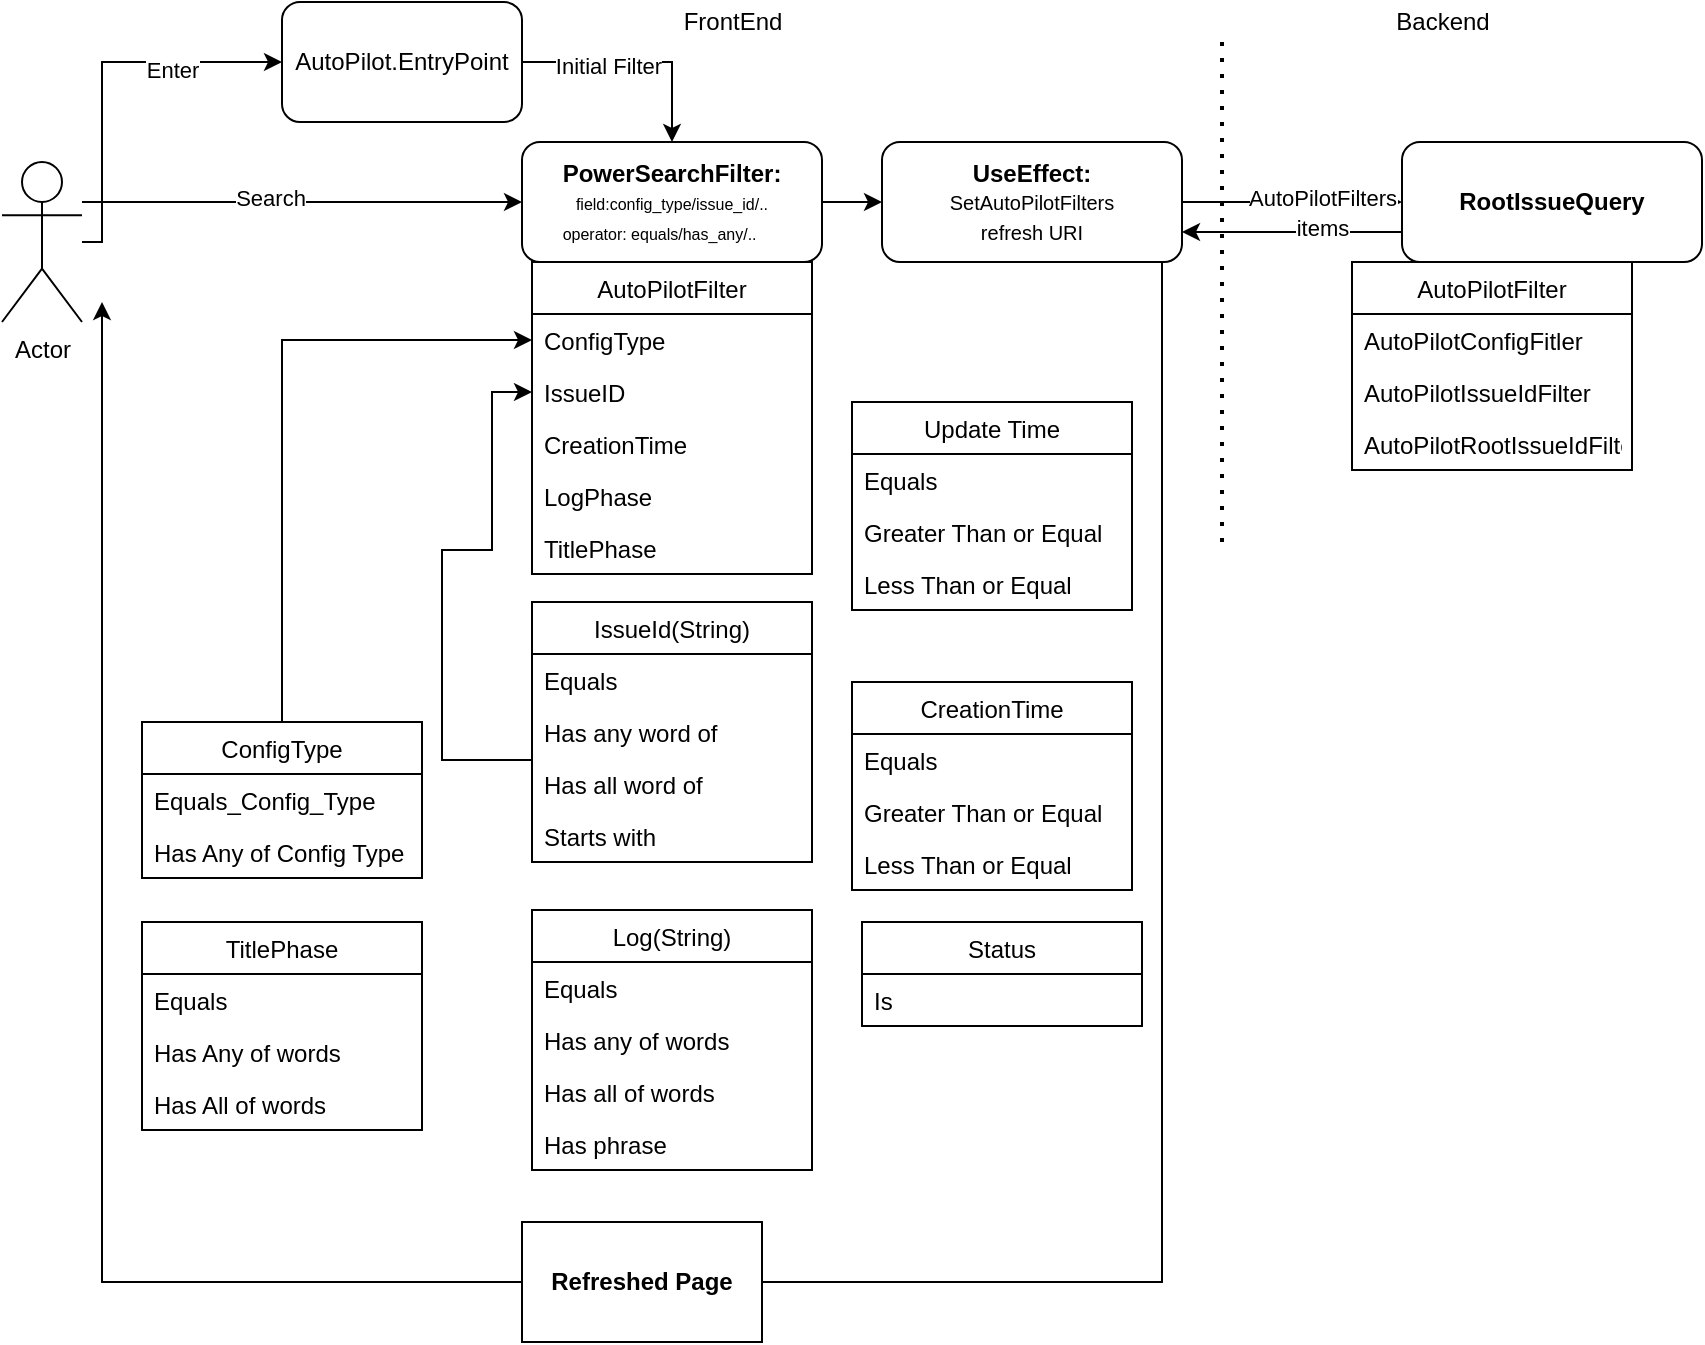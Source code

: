 <mxfile version="15.2.7" type="device"><diagram id="kgpKYQtTHZ0yAKxKKP6v" name="Page-1"><mxGraphModel dx="1106" dy="997" grid="1" gridSize="10" guides="1" tooltips="1" connect="1" arrows="1" fold="1" page="1" pageScale="1" pageWidth="850" pageHeight="1100" math="0" shadow="0"><root><mxCell id="0"/><mxCell id="1" parent="0"/><mxCell id="W-R8tFGTussoisRFkTIZ-33" style="edgeStyle=orthogonalEdgeStyle;rounded=0;orthogonalLoop=1;jettySize=auto;html=1;" parent="1" source="xDoE27Ctb-bQJf5PoKc6-2" target="L-FiwlGCzX_7lQlNWHHT-1" edge="1"><mxGeometry relative="1" as="geometry"><mxPoint x="100" y="60" as="targetPoint"/><Array as="points"><mxPoint x="50" y="130"/><mxPoint x="50" y="40"/></Array></mxGeometry></mxCell><mxCell id="W-R8tFGTussoisRFkTIZ-35" value="Enter" style="edgeLabel;html=1;align=center;verticalAlign=middle;resizable=0;points=[];" parent="W-R8tFGTussoisRFkTIZ-33" vertex="1" connectable="0"><mxGeometry x="0.421" y="-4" relative="1" as="geometry"><mxPoint as="offset"/></mxGeometry></mxCell><mxCell id="W-R8tFGTussoisRFkTIZ-40" value="" style="edgeStyle=orthogonalEdgeStyle;rounded=0;orthogonalLoop=1;jettySize=auto;html=1;entryX=0;entryY=0.5;entryDx=0;entryDy=0;" parent="1" source="xDoE27Ctb-bQJf5PoKc6-2" target="8jR4K4P9mJX6yKO_UpPH-5" edge="1"><mxGeometry relative="1" as="geometry"><mxPoint x="100" y="130" as="targetPoint"/><Array as="points"><mxPoint x="120" y="110"/><mxPoint x="120" y="110"/></Array></mxGeometry></mxCell><mxCell id="W-R8tFGTussoisRFkTIZ-41" value="Search" style="edgeLabel;html=1;align=center;verticalAlign=middle;resizable=0;points=[];" parent="W-R8tFGTussoisRFkTIZ-40" vertex="1" connectable="0"><mxGeometry x="-0.145" y="2" relative="1" as="geometry"><mxPoint as="offset"/></mxGeometry></mxCell><mxCell id="xDoE27Ctb-bQJf5PoKc6-2" value="Actor" style="shape=umlActor;verticalLabelPosition=bottom;verticalAlign=top;html=1;outlineConnect=0;" parent="1" vertex="1"><mxGeometry y="90" width="40" height="80" as="geometry"/></mxCell><mxCell id="8jR4K4P9mJX6yKO_UpPH-10" value="" style="edgeStyle=orthogonalEdgeStyle;rounded=0;orthogonalLoop=1;jettySize=auto;html=1;" parent="1" source="8jR4K4P9mJX6yKO_UpPH-5" target="8jR4K4P9mJX6yKO_UpPH-9" edge="1"><mxGeometry relative="1" as="geometry"/></mxCell><mxCell id="8jR4K4P9mJX6yKO_UpPH-5" value="&lt;b&gt;PowerSearchFilter:&lt;br&gt;&lt;/b&gt;&lt;font style=&quot;text-align: left ; font-size: 8px&quot;&gt;field:config_type&lt;/font&gt;&lt;font&gt;&lt;span style=&quot;font-size: 8px&quot;&gt;/issue_id/..&lt;/span&gt;&lt;br&gt;&lt;div style=&quot;text-align: left&quot;&gt;&lt;span style=&quot;font-size: 8px&quot;&gt;operator: equals/has_any/..&lt;/span&gt;&lt;/div&gt;&lt;/font&gt;" style="rounded=1;whiteSpace=wrap;html=1;" parent="1" vertex="1"><mxGeometry x="260" y="80" width="150" height="60" as="geometry"/></mxCell><mxCell id="8jR4K4P9mJX6yKO_UpPH-17" style="edgeStyle=orthogonalEdgeStyle;rounded=0;orthogonalLoop=1;jettySize=auto;html=1;exitX=1;exitY=0.5;exitDx=0;exitDy=0;entryX=0;entryY=0.5;entryDx=0;entryDy=0;" parent="1" source="8jR4K4P9mJX6yKO_UpPH-9" target="8jR4K4P9mJX6yKO_UpPH-11" edge="1"><mxGeometry relative="1" as="geometry"/></mxCell><mxCell id="W-R8tFGTussoisRFkTIZ-45" style="edgeStyle=orthogonalEdgeStyle;rounded=0;orthogonalLoop=1;jettySize=auto;html=1;" parent="1" source="8jR4K4P9mJX6yKO_UpPH-9" edge="1"><mxGeometry relative="1" as="geometry"><mxPoint x="50" y="160" as="targetPoint"/><Array as="points"><mxPoint x="580" y="650"/><mxPoint x="50" y="650"/></Array></mxGeometry></mxCell><mxCell id="8jR4K4P9mJX6yKO_UpPH-9" value="&lt;b&gt;UseEffect:&lt;/b&gt;&lt;br&gt;&lt;font style=&quot;font-size: 10px&quot;&gt;SetAutoPilotFilters&lt;br&gt;refresh URI&lt;/font&gt;" style="rounded=1;whiteSpace=wrap;html=1;" parent="1" vertex="1"><mxGeometry x="440" y="80" width="150" height="60" as="geometry"/></mxCell><mxCell id="8jR4K4P9mJX6yKO_UpPH-21" style="edgeStyle=orthogonalEdgeStyle;rounded=0;orthogonalLoop=1;jettySize=auto;html=1;exitX=0;exitY=0.75;exitDx=0;exitDy=0;entryX=1;entryY=0.75;entryDx=0;entryDy=0;" parent="1" source="8jR4K4P9mJX6yKO_UpPH-11" target="8jR4K4P9mJX6yKO_UpPH-9" edge="1"><mxGeometry relative="1" as="geometry"/></mxCell><mxCell id="8jR4K4P9mJX6yKO_UpPH-11" value="&lt;b&gt;RootIssueQuery&lt;/b&gt;" style="rounded=1;whiteSpace=wrap;html=1;" parent="1" vertex="1"><mxGeometry x="700" y="80" width="150" height="60" as="geometry"/></mxCell><mxCell id="8jR4K4P9mJX6yKO_UpPH-12" value="" style="endArrow=none;dashed=1;html=1;dashPattern=1 3;strokeWidth=2;" parent="1" edge="1"><mxGeometry width="50" height="50" relative="1" as="geometry"><mxPoint x="610" y="280" as="sourcePoint"/><mxPoint x="610" y="30" as="targetPoint"/></mxGeometry></mxCell><mxCell id="8jR4K4P9mJX6yKO_UpPH-22" value="AutoPilotFilters" style="edgeLabel;html=1;align=center;verticalAlign=middle;resizable=0;points=[];" parent="8jR4K4P9mJX6yKO_UpPH-12" vertex="1" connectable="0"><mxGeometry x="0.376" y="-3" relative="1" as="geometry"><mxPoint x="47" as="offset"/></mxGeometry></mxCell><mxCell id="8jR4K4P9mJX6yKO_UpPH-23" value="items&lt;br&gt;" style="edgeLabel;html=1;align=center;verticalAlign=middle;resizable=0;points=[];" parent="8jR4K4P9mJX6yKO_UpPH-12" vertex="1" connectable="0"><mxGeometry x="0.255" y="-2" relative="1" as="geometry"><mxPoint x="48" as="offset"/></mxGeometry></mxCell><mxCell id="8jR4K4P9mJX6yKO_UpPH-13" value="AutoPilotFilter" style="swimlane;fontStyle=0;childLayout=stackLayout;horizontal=1;startSize=26;horizontalStack=0;resizeParent=1;resizeParentMax=0;resizeLast=0;collapsible=1;marginBottom=0;" parent="1" vertex="1"><mxGeometry x="675" y="140" width="140" height="104" as="geometry"><mxRectangle x="615" y="170" width="50" height="26" as="alternateBounds"/></mxGeometry></mxCell><mxCell id="8jR4K4P9mJX6yKO_UpPH-14" value="AutoPilotConfigFitler" style="text;strokeColor=none;fillColor=none;align=left;verticalAlign=top;spacingLeft=4;spacingRight=4;overflow=hidden;rotatable=0;points=[[0,0.5],[1,0.5]];portConstraint=eastwest;" parent="8jR4K4P9mJX6yKO_UpPH-13" vertex="1"><mxGeometry y="26" width="140" height="26" as="geometry"/></mxCell><mxCell id="8jR4K4P9mJX6yKO_UpPH-15" value="AutoPilotIssueIdFilter" style="text;strokeColor=none;fillColor=none;align=left;verticalAlign=top;spacingLeft=4;spacingRight=4;overflow=hidden;rotatable=0;points=[[0,0.5],[1,0.5]];portConstraint=eastwest;" parent="8jR4K4P9mJX6yKO_UpPH-13" vertex="1"><mxGeometry y="52" width="140" height="26" as="geometry"/></mxCell><mxCell id="8jR4K4P9mJX6yKO_UpPH-16" value="AutoPilotRootIssueIdFilter" style="text;strokeColor=none;fillColor=none;align=left;verticalAlign=top;spacingLeft=4;spacingRight=4;overflow=hidden;rotatable=0;points=[[0,0.5],[1,0.5]];portConstraint=eastwest;" parent="8jR4K4P9mJX6yKO_UpPH-13" vertex="1"><mxGeometry y="78" width="140" height="26" as="geometry"/></mxCell><mxCell id="8jR4K4P9mJX6yKO_UpPH-27" value="FrontEnd" style="text;html=1;align=center;verticalAlign=middle;resizable=0;points=[];autosize=1;strokeColor=none;" parent="1" vertex="1"><mxGeometry x="335" y="10" width="60" height="20" as="geometry"/></mxCell><mxCell id="8jR4K4P9mJX6yKO_UpPH-28" value="Backend&lt;br&gt;" style="text;html=1;align=center;verticalAlign=middle;resizable=0;points=[];autosize=1;strokeColor=none;" parent="1" vertex="1"><mxGeometry x="690" y="10" width="60" height="20" as="geometry"/></mxCell><mxCell id="W-R8tFGTussoisRFkTIZ-34" style="edgeStyle=orthogonalEdgeStyle;rounded=0;orthogonalLoop=1;jettySize=auto;html=1;entryX=0.5;entryY=0;entryDx=0;entryDy=0;" parent="1" source="L-FiwlGCzX_7lQlNWHHT-1" target="8jR4K4P9mJX6yKO_UpPH-5" edge="1"><mxGeometry relative="1" as="geometry"><Array as="points"><mxPoint x="335" y="40"/></Array></mxGeometry></mxCell><mxCell id="W-R8tFGTussoisRFkTIZ-36" value="Initial Filter" style="edgeLabel;html=1;align=center;verticalAlign=middle;resizable=0;points=[];" parent="W-R8tFGTussoisRFkTIZ-34" vertex="1" connectable="0"><mxGeometry x="-0.252" y="-2" relative="1" as="geometry"><mxPoint as="offset"/></mxGeometry></mxCell><mxCell id="L-FiwlGCzX_7lQlNWHHT-1" value="AutoPilot.EntryPoint" style="rounded=1;whiteSpace=wrap;html=1;" parent="1" vertex="1"><mxGeometry x="140" y="10" width="120" height="60" as="geometry"/></mxCell><mxCell id="lKPOUUp45Cbi-3swAH_e-4" value="AutoPilotFilter" style="swimlane;fontStyle=0;childLayout=stackLayout;horizontal=1;startSize=26;horizontalStack=0;resizeParent=1;resizeParentMax=0;resizeLast=0;collapsible=1;marginBottom=0;" parent="1" vertex="1"><mxGeometry x="265" y="140" width="140" height="156" as="geometry"/></mxCell><mxCell id="lKPOUUp45Cbi-3swAH_e-5" value="ConfigType" style="text;strokeColor=none;fillColor=none;align=left;verticalAlign=top;spacingLeft=4;spacingRight=4;overflow=hidden;rotatable=0;points=[[0,0.5],[1,0.5]];portConstraint=eastwest;" parent="lKPOUUp45Cbi-3swAH_e-4" vertex="1"><mxGeometry y="26" width="140" height="26" as="geometry"/></mxCell><mxCell id="lKPOUUp45Cbi-3swAH_e-8" value="IssueID" style="text;strokeColor=none;fillColor=none;align=left;verticalAlign=top;spacingLeft=4;spacingRight=4;overflow=hidden;rotatable=0;points=[[0,0.5],[1,0.5]];portConstraint=eastwest;" parent="lKPOUUp45Cbi-3swAH_e-4" vertex="1"><mxGeometry y="52" width="140" height="26" as="geometry"/></mxCell><mxCell id="lKPOUUp45Cbi-3swAH_e-6" value="CreationTime" style="text;strokeColor=none;fillColor=none;align=left;verticalAlign=top;spacingLeft=4;spacingRight=4;overflow=hidden;rotatable=0;points=[[0,0.5],[1,0.5]];portConstraint=eastwest;" parent="lKPOUUp45Cbi-3swAH_e-4" vertex="1"><mxGeometry y="78" width="140" height="26" as="geometry"/></mxCell><mxCell id="lKPOUUp45Cbi-3swAH_e-7" value="LogPhase" style="text;strokeColor=none;fillColor=none;align=left;verticalAlign=top;spacingLeft=4;spacingRight=4;overflow=hidden;rotatable=0;points=[[0,0.5],[1,0.5]];portConstraint=eastwest;" parent="lKPOUUp45Cbi-3swAH_e-4" vertex="1"><mxGeometry y="104" width="140" height="26" as="geometry"/></mxCell><mxCell id="lKPOUUp45Cbi-3swAH_e-14" value="TitlePhase" style="text;strokeColor=none;fillColor=none;align=left;verticalAlign=top;spacingLeft=4;spacingRight=4;overflow=hidden;rotatable=0;points=[[0,0.5],[1,0.5]];portConstraint=eastwest;" parent="lKPOUUp45Cbi-3swAH_e-4" vertex="1"><mxGeometry y="130" width="140" height="26" as="geometry"/></mxCell><mxCell id="W-R8tFGTussoisRFkTIZ-42" style="edgeStyle=orthogonalEdgeStyle;rounded=0;orthogonalLoop=1;jettySize=auto;html=1;" parent="1" source="lKPOUUp45Cbi-3swAH_e-9" target="lKPOUUp45Cbi-3swAH_e-5" edge="1"><mxGeometry relative="1" as="geometry"/></mxCell><mxCell id="lKPOUUp45Cbi-3swAH_e-9" value="ConfigType" style="swimlane;fontStyle=0;childLayout=stackLayout;horizontal=1;startSize=26;horizontalStack=0;resizeParent=1;resizeParentMax=0;resizeLast=0;collapsible=1;marginBottom=0;" parent="1" vertex="1"><mxGeometry x="70" y="370" width="140" height="78" as="geometry"/></mxCell><mxCell id="lKPOUUp45Cbi-3swAH_e-10" value="Equals_Config_Type" style="text;strokeColor=none;fillColor=none;align=left;verticalAlign=top;spacingLeft=4;spacingRight=4;overflow=hidden;rotatable=0;points=[[0,0.5],[1,0.5]];portConstraint=eastwest;" parent="lKPOUUp45Cbi-3swAH_e-9" vertex="1"><mxGeometry y="26" width="140" height="26" as="geometry"/></mxCell><mxCell id="lKPOUUp45Cbi-3swAH_e-11" value="Has Any of Config Type" style="text;strokeColor=none;fillColor=none;align=left;verticalAlign=top;spacingLeft=4;spacingRight=4;overflow=hidden;rotatable=0;points=[[0,0.5],[1,0.5]];portConstraint=eastwest;" parent="lKPOUUp45Cbi-3swAH_e-9" vertex="1"><mxGeometry y="52" width="140" height="26" as="geometry"/></mxCell><mxCell id="W-R8tFGTussoisRFkTIZ-43" style="edgeStyle=orthogonalEdgeStyle;rounded=0;orthogonalLoop=1;jettySize=auto;html=1;entryX=0;entryY=0.5;entryDx=0;entryDy=0;" parent="1" target="lKPOUUp45Cbi-3swAH_e-8" edge="1"><mxGeometry relative="1" as="geometry"><Array as="points"><mxPoint x="220" y="389"/><mxPoint x="220" y="284"/><mxPoint x="245" y="284"/><mxPoint x="245" y="205"/></Array><mxPoint x="265" y="389" as="sourcePoint"/></mxGeometry></mxCell><mxCell id="W-R8tFGTussoisRFkTIZ-13" value="CreationTime" style="swimlane;fontStyle=0;childLayout=stackLayout;horizontal=1;startSize=26;horizontalStack=0;resizeParent=1;resizeParentMax=0;resizeLast=0;collapsible=1;marginBottom=0;" parent="1" vertex="1"><mxGeometry x="425" y="350" width="140" height="104" as="geometry"/></mxCell><mxCell id="W-R8tFGTussoisRFkTIZ-14" value="Equals" style="text;strokeColor=none;fillColor=none;align=left;verticalAlign=top;spacingLeft=4;spacingRight=4;overflow=hidden;rotatable=0;points=[[0,0.5],[1,0.5]];portConstraint=eastwest;" parent="W-R8tFGTussoisRFkTIZ-13" vertex="1"><mxGeometry y="26" width="140" height="26" as="geometry"/></mxCell><mxCell id="W-R8tFGTussoisRFkTIZ-15" value="Greater Than or Equal" style="text;strokeColor=none;fillColor=none;align=left;verticalAlign=top;spacingLeft=4;spacingRight=4;overflow=hidden;rotatable=0;points=[[0,0.5],[1,0.5]];portConstraint=eastwest;" parent="W-R8tFGTussoisRFkTIZ-13" vertex="1"><mxGeometry y="52" width="140" height="26" as="geometry"/></mxCell><mxCell id="W-R8tFGTussoisRFkTIZ-30" value="Less Than or Equal" style="text;strokeColor=none;fillColor=none;align=left;verticalAlign=top;spacingLeft=4;spacingRight=4;overflow=hidden;rotatable=0;points=[[0,0.5],[1,0.5]];portConstraint=eastwest;" parent="W-R8tFGTussoisRFkTIZ-13" vertex="1"><mxGeometry y="78" width="140" height="26" as="geometry"/></mxCell><mxCell id="W-R8tFGTussoisRFkTIZ-16" value="TitlePhase" style="swimlane;fontStyle=0;childLayout=stackLayout;horizontal=1;startSize=26;horizontalStack=0;resizeParent=1;resizeParentMax=0;resizeLast=0;collapsible=1;marginBottom=0;" parent="1" vertex="1"><mxGeometry x="70" y="470" width="140" height="104" as="geometry"/></mxCell><mxCell id="W-R8tFGTussoisRFkTIZ-17" value="Equals" style="text;strokeColor=none;fillColor=none;align=left;verticalAlign=top;spacingLeft=4;spacingRight=4;overflow=hidden;rotatable=0;points=[[0,0.5],[1,0.5]];portConstraint=eastwest;" parent="W-R8tFGTussoisRFkTIZ-16" vertex="1"><mxGeometry y="26" width="140" height="26" as="geometry"/></mxCell><mxCell id="W-R8tFGTussoisRFkTIZ-18" value="Has Any of words" style="text;strokeColor=none;fillColor=none;align=left;verticalAlign=top;spacingLeft=4;spacingRight=4;overflow=hidden;rotatable=0;points=[[0,0.5],[1,0.5]];portConstraint=eastwest;" parent="W-R8tFGTussoisRFkTIZ-16" vertex="1"><mxGeometry y="52" width="140" height="26" as="geometry"/></mxCell><mxCell id="W-R8tFGTussoisRFkTIZ-29" value="Has All of words" style="text;strokeColor=none;fillColor=none;align=left;verticalAlign=top;spacingLeft=4;spacingRight=4;overflow=hidden;rotatable=0;points=[[0,0.5],[1,0.5]];portConstraint=eastwest;" parent="W-R8tFGTussoisRFkTIZ-16" vertex="1"><mxGeometry y="78" width="140" height="26" as="geometry"/></mxCell><mxCell id="W-R8tFGTussoisRFkTIZ-46" value="&lt;b&gt;Refreshed Page&lt;/b&gt;" style="whiteSpace=wrap;html=1;" parent="1" vertex="1"><mxGeometry x="260" y="620" width="120" height="60" as="geometry"/></mxCell><mxCell id="X9-iBr0Too4Dl3x-5j1Q-1" value="Update Time" style="swimlane;fontStyle=0;childLayout=stackLayout;horizontal=1;startSize=26;horizontalStack=0;resizeParent=1;resizeParentMax=0;resizeLast=0;collapsible=1;marginBottom=0;" parent="1" vertex="1"><mxGeometry x="425" y="210" width="140" height="104" as="geometry"/></mxCell><mxCell id="X9-iBr0Too4Dl3x-5j1Q-2" value="Equals" style="text;strokeColor=none;fillColor=none;align=left;verticalAlign=top;spacingLeft=4;spacingRight=4;overflow=hidden;rotatable=0;points=[[0,0.5],[1,0.5]];portConstraint=eastwest;" parent="X9-iBr0Too4Dl3x-5j1Q-1" vertex="1"><mxGeometry y="26" width="140" height="26" as="geometry"/></mxCell><mxCell id="X9-iBr0Too4Dl3x-5j1Q-3" value="Greater Than or Equal" style="text;strokeColor=none;fillColor=none;align=left;verticalAlign=top;spacingLeft=4;spacingRight=4;overflow=hidden;rotatable=0;points=[[0,0.5],[1,0.5]];portConstraint=eastwest;" parent="X9-iBr0Too4Dl3x-5j1Q-1" vertex="1"><mxGeometry y="52" width="140" height="26" as="geometry"/></mxCell><mxCell id="X9-iBr0Too4Dl3x-5j1Q-4" value="Less Than or Equal" style="text;strokeColor=none;fillColor=none;align=left;verticalAlign=top;spacingLeft=4;spacingRight=4;overflow=hidden;rotatable=0;points=[[0,0.5],[1,0.5]];portConstraint=eastwest;" parent="X9-iBr0Too4Dl3x-5j1Q-1" vertex="1"><mxGeometry y="78" width="140" height="26" as="geometry"/></mxCell><mxCell id="X9-iBr0Too4Dl3x-5j1Q-9" value="Log(String)" style="swimlane;fontStyle=0;childLayout=stackLayout;horizontal=1;startSize=26;horizontalStack=0;resizeParent=1;resizeParentMax=0;resizeLast=0;collapsible=1;marginBottom=0;" parent="1" vertex="1"><mxGeometry x="265" y="464" width="140" height="130" as="geometry"/></mxCell><mxCell id="X9-iBr0Too4Dl3x-5j1Q-10" value="Equals" style="text;strokeColor=none;fillColor=none;align=left;verticalAlign=top;spacingLeft=4;spacingRight=4;overflow=hidden;rotatable=0;points=[[0,0.5],[1,0.5]];portConstraint=eastwest;" parent="X9-iBr0Too4Dl3x-5j1Q-9" vertex="1"><mxGeometry y="26" width="140" height="26" as="geometry"/></mxCell><mxCell id="X9-iBr0Too4Dl3x-5j1Q-11" value="Has any of words" style="text;strokeColor=none;fillColor=none;align=left;verticalAlign=top;spacingLeft=4;spacingRight=4;overflow=hidden;rotatable=0;points=[[0,0.5],[1,0.5]];portConstraint=eastwest;" parent="X9-iBr0Too4Dl3x-5j1Q-9" vertex="1"><mxGeometry y="52" width="140" height="26" as="geometry"/></mxCell><mxCell id="X9-iBr0Too4Dl3x-5j1Q-12" value="Has all of words" style="text;strokeColor=none;fillColor=none;align=left;verticalAlign=top;spacingLeft=4;spacingRight=4;overflow=hidden;rotatable=0;points=[[0,0.5],[1,0.5]];portConstraint=eastwest;" parent="X9-iBr0Too4Dl3x-5j1Q-9" vertex="1"><mxGeometry y="78" width="140" height="26" as="geometry"/></mxCell><mxCell id="X9-iBr0Too4Dl3x-5j1Q-13" value="Has phrase " style="text;strokeColor=none;fillColor=none;align=left;verticalAlign=top;spacingLeft=4;spacingRight=4;overflow=hidden;rotatable=0;points=[[0,0.5],[1,0.5]];portConstraint=eastwest;" parent="X9-iBr0Too4Dl3x-5j1Q-9" vertex="1"><mxGeometry y="104" width="140" height="26" as="geometry"/></mxCell><mxCell id="X9-iBr0Too4Dl3x-5j1Q-37" value="IssueId(String)" style="swimlane;fontStyle=0;childLayout=stackLayout;horizontal=1;startSize=26;horizontalStack=0;resizeParent=1;resizeParentMax=0;resizeLast=0;collapsible=1;marginBottom=0;" parent="1" vertex="1"><mxGeometry x="265" y="310" width="140" height="130" as="geometry"/></mxCell><mxCell id="X9-iBr0Too4Dl3x-5j1Q-38" value="Equals" style="text;strokeColor=none;fillColor=none;align=left;verticalAlign=top;spacingLeft=4;spacingRight=4;overflow=hidden;rotatable=0;points=[[0,0.5],[1,0.5]];portConstraint=eastwest;" parent="X9-iBr0Too4Dl3x-5j1Q-37" vertex="1"><mxGeometry y="26" width="140" height="26" as="geometry"/></mxCell><mxCell id="X9-iBr0Too4Dl3x-5j1Q-39" value="Has any word of " style="text;strokeColor=none;fillColor=none;align=left;verticalAlign=top;spacingLeft=4;spacingRight=4;overflow=hidden;rotatable=0;points=[[0,0.5],[1,0.5]];portConstraint=eastwest;" parent="X9-iBr0Too4Dl3x-5j1Q-37" vertex="1"><mxGeometry y="52" width="140" height="26" as="geometry"/></mxCell><mxCell id="X9-iBr0Too4Dl3x-5j1Q-40" value="Has all word of " style="text;strokeColor=none;fillColor=none;align=left;verticalAlign=top;spacingLeft=4;spacingRight=4;overflow=hidden;rotatable=0;points=[[0,0.5],[1,0.5]];portConstraint=eastwest;" parent="X9-iBr0Too4Dl3x-5j1Q-37" vertex="1"><mxGeometry y="78" width="140" height="26" as="geometry"/></mxCell><mxCell id="X9-iBr0Too4Dl3x-5j1Q-41" value="Starts with " style="text;strokeColor=none;fillColor=none;align=left;verticalAlign=top;spacingLeft=4;spacingRight=4;overflow=hidden;rotatable=0;points=[[0,0.5],[1,0.5]];portConstraint=eastwest;" parent="X9-iBr0Too4Dl3x-5j1Q-37" vertex="1"><mxGeometry y="104" width="140" height="26" as="geometry"/></mxCell><mxCell id="TE6JGY2XdbuVvR47DjNP-2" value="Status" style="swimlane;fontStyle=0;childLayout=stackLayout;horizontal=1;startSize=26;horizontalStack=0;resizeParent=1;resizeParentMax=0;resizeLast=0;collapsible=1;marginBottom=0;" parent="1" vertex="1"><mxGeometry x="430" y="470" width="140" height="52" as="geometry"/></mxCell><mxCell id="TE6JGY2XdbuVvR47DjNP-3" value="Is" style="text;strokeColor=none;fillColor=none;align=left;verticalAlign=top;spacingLeft=4;spacingRight=4;overflow=hidden;rotatable=0;points=[[0,0.5],[1,0.5]];portConstraint=eastwest;" parent="TE6JGY2XdbuVvR47DjNP-2" vertex="1"><mxGeometry y="26" width="140" height="26" as="geometry"/></mxCell></root></mxGraphModel></diagram></mxfile>